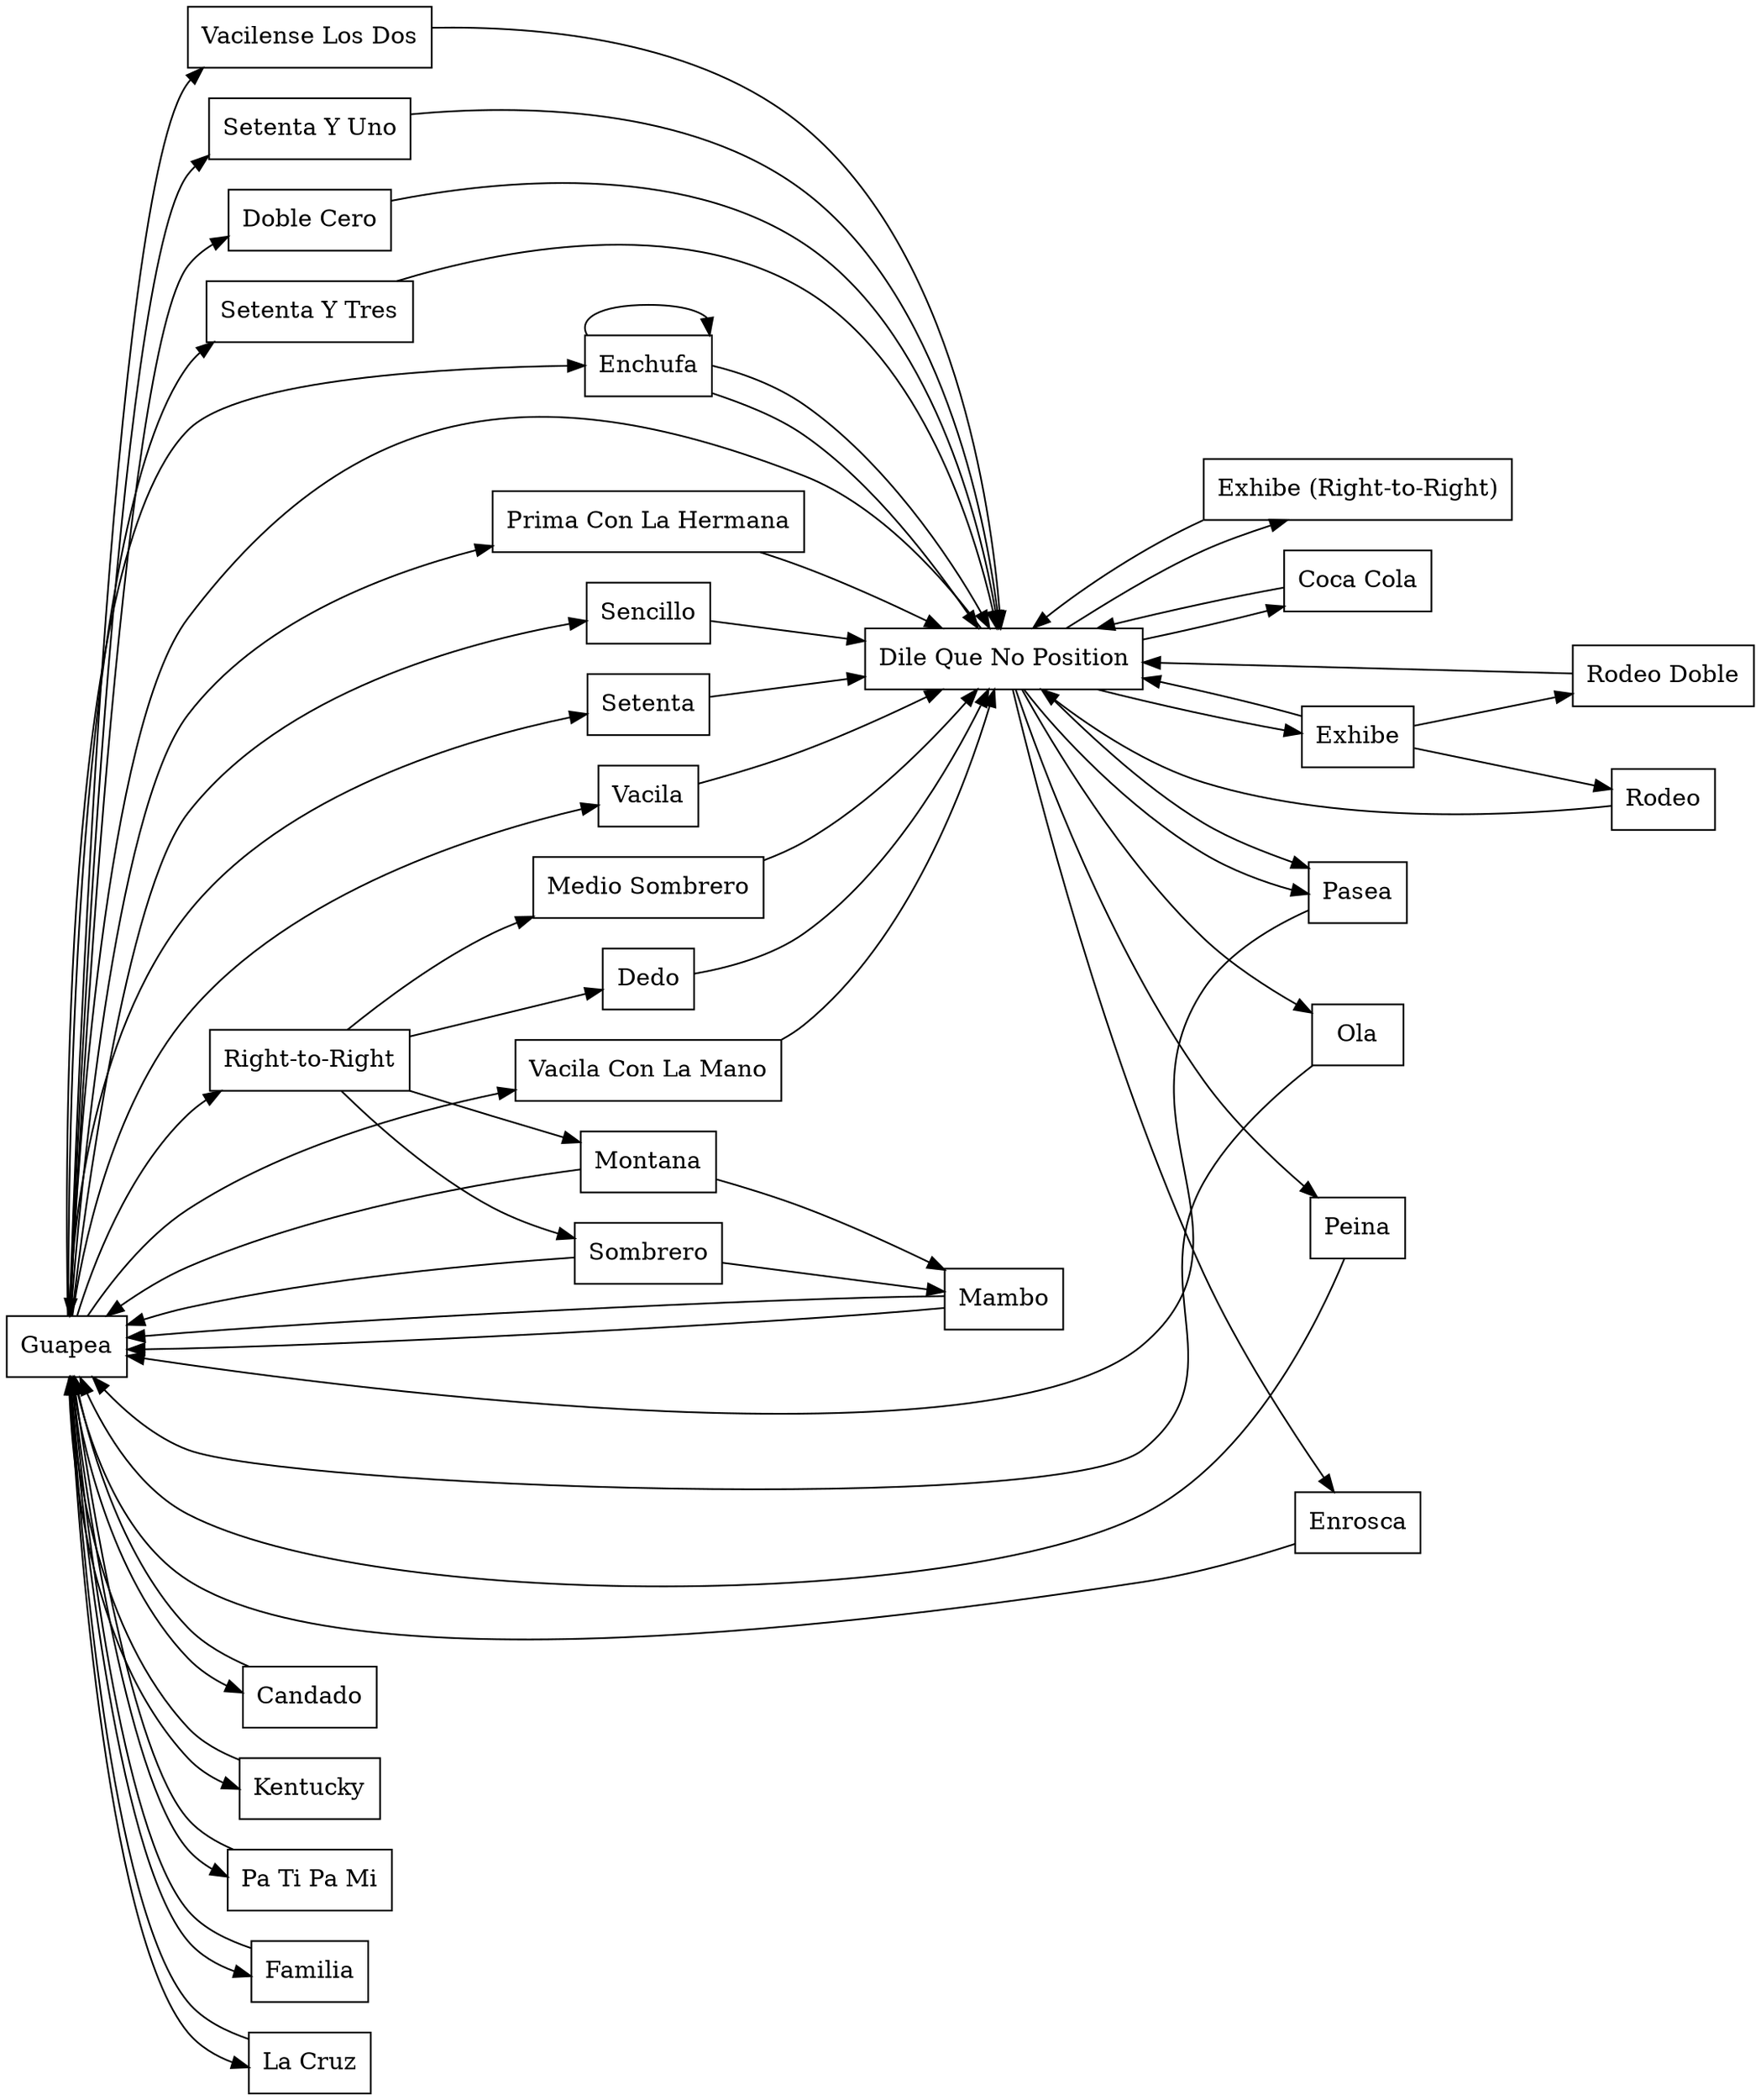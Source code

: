 
/*
Notes
- Guapea can be skipped
- Rueda moves, add *, can be disabled

Others:
- https://bachatasteps.com/?topic=salsa&options=newest
- https://www.makelinux.net/salsa/
- guapea -> familia -> guapea, does it end in dilequeno?
- tf is traslado?
- la cruz ends in dile que no position or guapea?
- exhibe (right-to-right), only option is pasea?

Can all dile que no positions can be right-to-right?

*/

digraph SalsaDanceMoves {
  rankdir=LR; 
  node [shape=box];
  edge [color=black];

  // Level 1
  Guapea -> Enchufa;
  Enchufa -> "Dile Que No Position";
  Enchufa -> "Dile Que No Position";
  "Dile Que No Position" -> Guapea;
  "Dile Que No Position" -> Exhibe;
  "Dile Que No Position" -> Pasea;
  "Dile Que No Position" -> Pasea;
  Pasea -> Guapea;
  Exhibe -> "Dile Que No Position";
  
  // Closed Position - usually only in beginning, so commented out
  // "Dile Que No Position" -> "Closed Position";
  // "Closed Position" -> "Caminamos Arriba" -> "Caminamos Abajo";
  // "Closed Position" -> "Caminamos Abajo" -> "Caminamos Arriba";
  // "Caminamos Arriba" -> Basico;
  // "Caminamos Abajo" -> Basico;
  // "Caminamos Arriba" -> "Lleva Abajo";
  // "Caminamos Abajo" -> "Lleva Abajo";
  // "Lleva Abajo" -> Exhibe;

  // Level 2a
  Enchufa -> Enchufa;
  Guapea -> Candado -> Guapea;
  Guapea -> Kentucky -> Guapea;
  Guapea -> "Pa Ti Pa Mi" -> Guapea;

  // Level 2b
  Guapea -> "Prima Con La Hermana" -> "Dile Que No Position";
  Guapea -> Familia -> Guapea;

  // Level 2c
  Exhibe -> Rodeo -> "Dile Que No Position";
  Exhibe -> "Rodeo Doble" -> "Dile Que No Position";
  Guapea -> "La Cruz" -> Guapea;

  // Level 2d
  Guapea -> Sencillo -> "Dile Que No Position";
  Guapea -> Setenta -> "Dile Que No Position";
  //"Dile Que No Position" -> "Flare - Leader Left Arm Extension" -> Guapea;

  // Level 3a
  Guapea -> Vacila -> "Dile Que No Position";
  Guapea -> "Vacila Con La Mano" -> "Dile Que No Position";
  Guapea -> "Vacilense Los Dos" -> "Dile Que No Position";
  Guapea -> "Right-to-Right";
  "Right-to-Right" -> "Medio Sombrero" -> "Dile Que No Position";
  "Dile Que No Position" -> "Exhibe (Right-to-Right)" -> "Dile Que No Position";

  // Level 3b
  "Right-to-Right" -> Sombrero -> Guapea;
  Sombrero -> Mambo -> Guapea;
  "Dile Que No Position" -> Ola -> Guapea;
  "Right-to-Right" -> Dedo -> "Dile Que No Position";
  "Right-to-Right" -> Montana -> Guapea;
  Montana -> Mambo -> Guapea;
  //"Dile Que No Position" -> "Flare - Leader Left Arm Extension" -> "Dile Que No Position";

  // Level 3c
  "Dile Que No Position" -> Peina -> Guapea;
  "Dile Que No Position" -> Enrosca -> Guapea;
  Guapea -> "Setenta Y Uno" -> "Dile Que No Position";
  "Dile Que No Position" -> "Coca Cola" -> "Dile Que No Position";

  // Level 3d
  Guapea -> "Doble Cero" -> "Dile Que No Position";
  Guapea -> "Setenta Y Tres" -> "Dile Que No Position";
}
